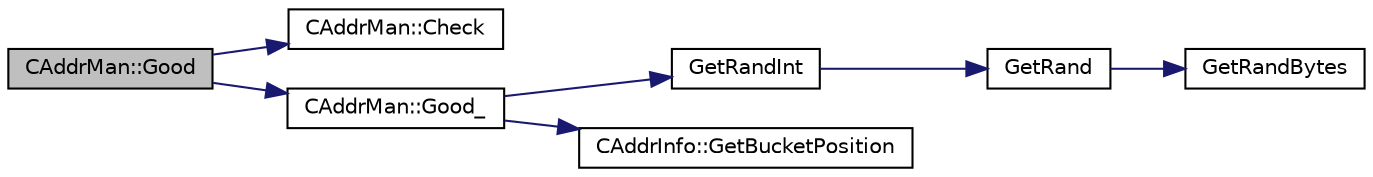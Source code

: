 digraph "CAddrMan::Good"
{
  edge [fontname="Helvetica",fontsize="10",labelfontname="Helvetica",labelfontsize="10"];
  node [fontname="Helvetica",fontsize="10",shape=record];
  rankdir="LR";
  Node115 [label="CAddrMan::Good",height=0.2,width=0.4,color="black", fillcolor="grey75", style="filled", fontcolor="black"];
  Node115 -> Node116 [color="midnightblue",fontsize="10",style="solid",fontname="Helvetica"];
  Node116 [label="CAddrMan::Check",height=0.2,width=0.4,color="black", fillcolor="white", style="filled",URL="$class_c_addr_man.html#a0c2677ae50ce0d680f0105b285d1f5d0",tooltip="Consistency check. "];
  Node115 -> Node117 [color="midnightblue",fontsize="10",style="solid",fontname="Helvetica"];
  Node117 [label="CAddrMan::Good_",height=0.2,width=0.4,color="black", fillcolor="white", style="filled",URL="$class_c_addr_man.html#a33ec6a4584cf4b17af821e6e35216459",tooltip="Mark an entry \"good\", possibly moving it from \"new\" to \"tried\". "];
  Node117 -> Node118 [color="midnightblue",fontsize="10",style="solid",fontname="Helvetica"];
  Node118 [label="GetRandInt",height=0.2,width=0.4,color="black", fillcolor="white", style="filled",URL="$random_8cpp.html#a0e44e088732172da6662db2d5e37d4b2"];
  Node118 -> Node119 [color="midnightblue",fontsize="10",style="solid",fontname="Helvetica"];
  Node119 [label="GetRand",height=0.2,width=0.4,color="black", fillcolor="white", style="filled",URL="$random_8cpp.html#a27d9149d522b1fa87d84e5e9ca902aef"];
  Node119 -> Node120 [color="midnightblue",fontsize="10",style="solid",fontname="Helvetica"];
  Node120 [label="GetRandBytes",height=0.2,width=0.4,color="black", fillcolor="white", style="filled",URL="$random_8cpp.html#ada0c29949c4d1ac0cc027d93c4771423",tooltip="Functions to gather random data via the OpenSSL PRNG. "];
  Node117 -> Node121 [color="midnightblue",fontsize="10",style="solid",fontname="Helvetica"];
  Node121 [label="CAddrInfo::GetBucketPosition",height=0.2,width=0.4,color="black", fillcolor="white", style="filled",URL="$class_c_addr_info.html#a3a133ffb3fbf67cbeb5f4bc683fa9126",tooltip="Calculate in which position of a bucket to store this entry. "];
}
